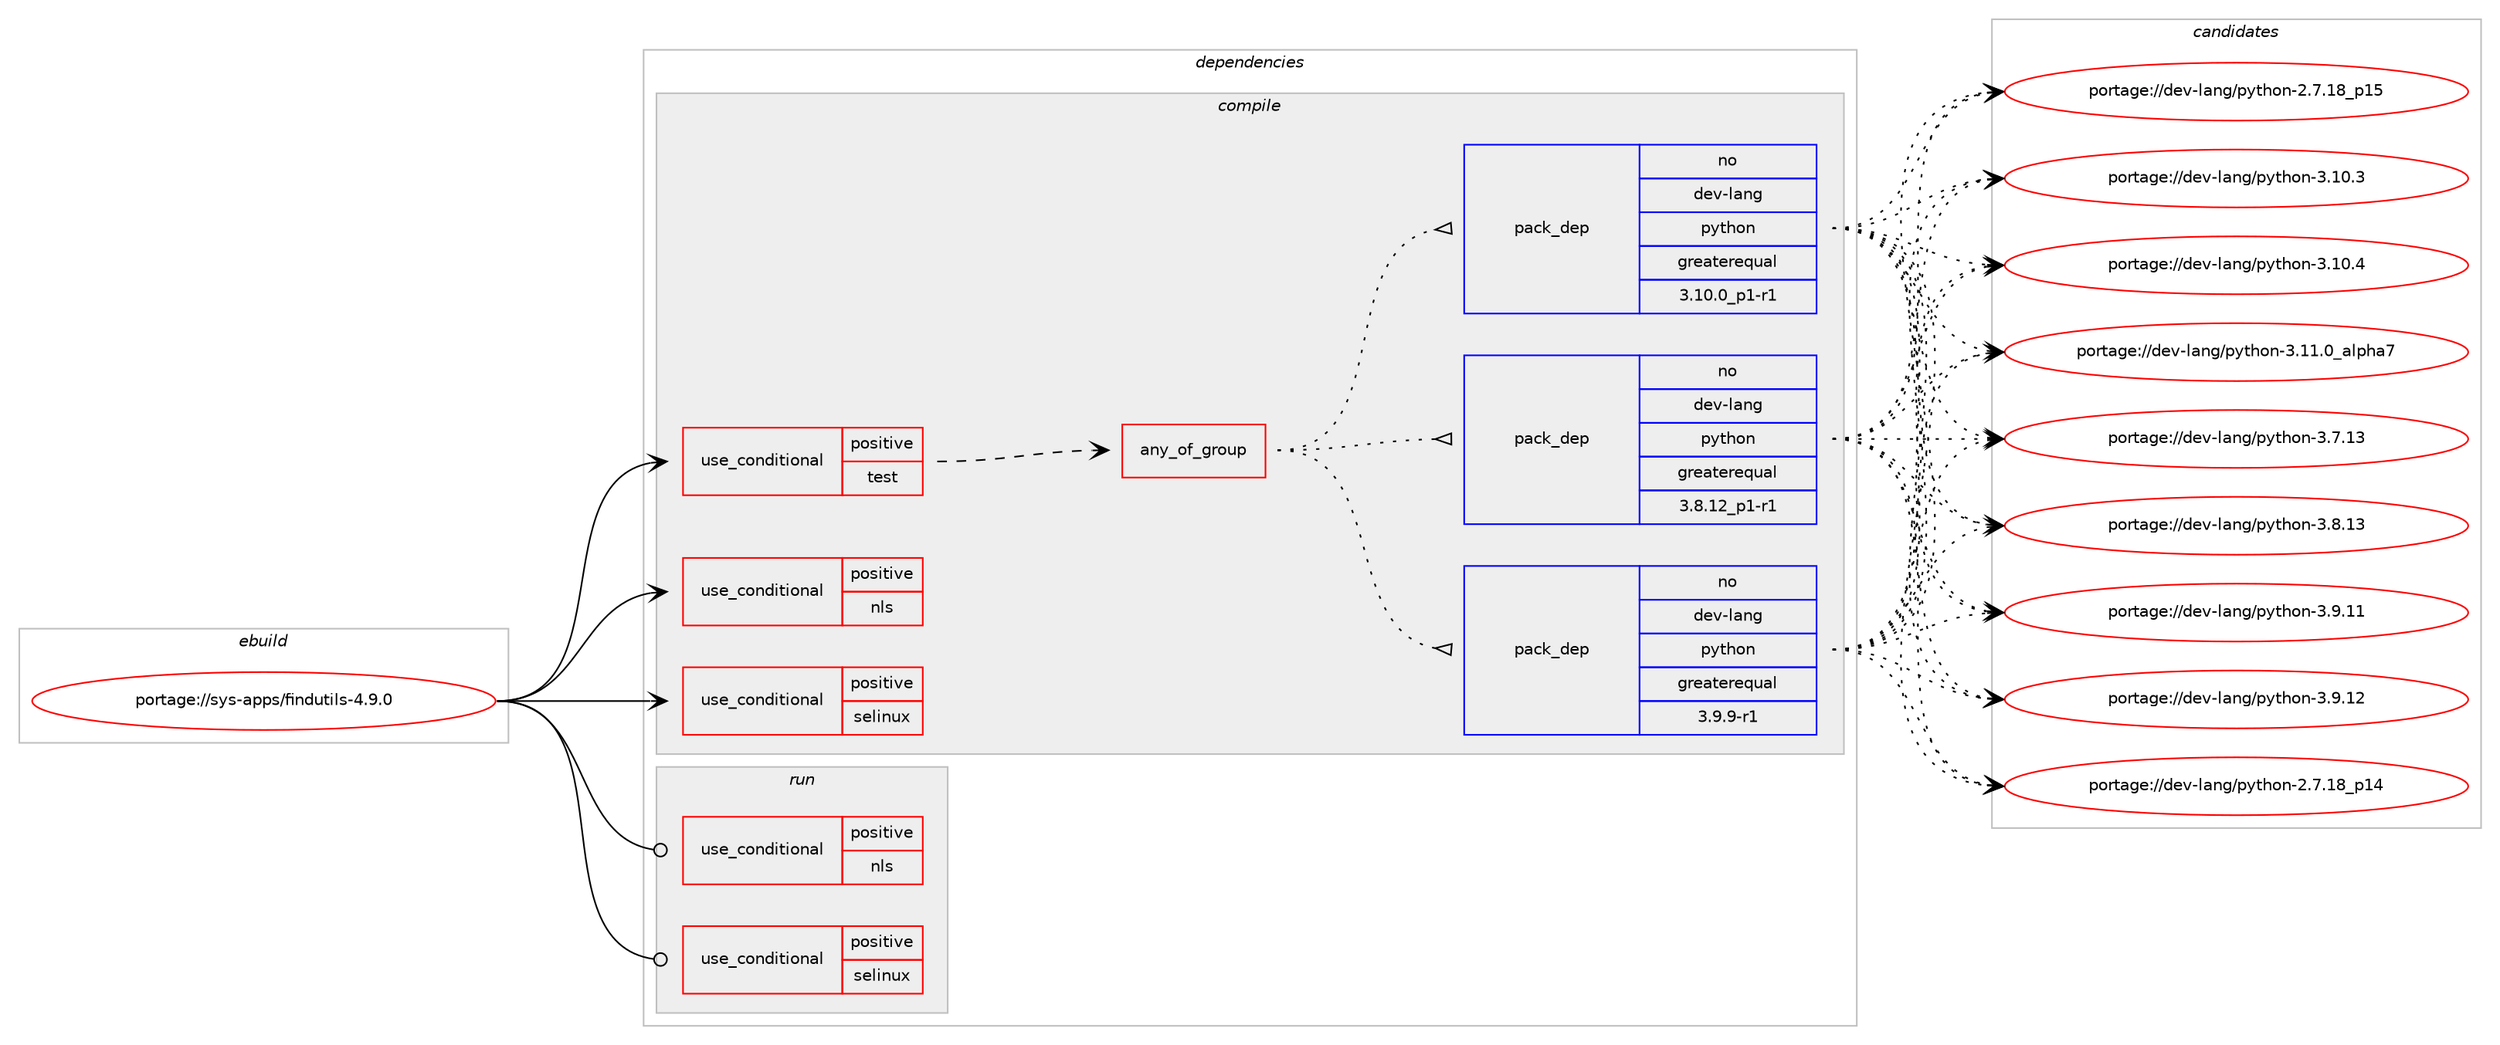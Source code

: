 digraph prolog {

# *************
# Graph options
# *************

newrank=true;
concentrate=true;
compound=true;
graph [rankdir=LR,fontname=Helvetica,fontsize=10,ranksep=1.5];#, ranksep=2.5, nodesep=0.2];
edge  [arrowhead=vee];
node  [fontname=Helvetica,fontsize=10];

# **********
# The ebuild
# **********

subgraph cluster_leftcol {
color=gray;
rank=same;
label=<<i>ebuild</i>>;
id [label="portage://sys-apps/findutils-4.9.0", color=red, width=4, href="../sys-apps/findutils-4.9.0.svg"];
}

# ****************
# The dependencies
# ****************

subgraph cluster_midcol {
color=gray;
label=<<i>dependencies</i>>;
subgraph cluster_compile {
fillcolor="#eeeeee";
style=filled;
label=<<i>compile</i>>;
subgraph cond274 {
dependency1353 [label=<<TABLE BORDER="0" CELLBORDER="1" CELLSPACING="0" CELLPADDING="4"><TR><TD ROWSPAN="3" CELLPADDING="10">use_conditional</TD></TR><TR><TD>positive</TD></TR><TR><TD>nls</TD></TR></TABLE>>, shape=none, color=red];
# *** BEGIN UNKNOWN DEPENDENCY TYPE (TODO) ***
# dependency1353 -> package_dependency(portage://sys-apps/findutils-4.9.0,install,no,virtual,libintl,none,[,,],[],[])
# *** END UNKNOWN DEPENDENCY TYPE (TODO) ***

}
id:e -> dependency1353:w [weight=20,style="solid",arrowhead="vee"];
subgraph cond275 {
dependency1354 [label=<<TABLE BORDER="0" CELLBORDER="1" CELLSPACING="0" CELLPADDING="4"><TR><TD ROWSPAN="3" CELLPADDING="10">use_conditional</TD></TR><TR><TD>positive</TD></TR><TR><TD>selinux</TD></TR></TABLE>>, shape=none, color=red];
# *** BEGIN UNKNOWN DEPENDENCY TYPE (TODO) ***
# dependency1354 -> package_dependency(portage://sys-apps/findutils-4.9.0,install,no,sys-libs,libselinux,none,[,,],[],[])
# *** END UNKNOWN DEPENDENCY TYPE (TODO) ***

}
id:e -> dependency1354:w [weight=20,style="solid",arrowhead="vee"];
subgraph cond276 {
dependency1355 [label=<<TABLE BORDER="0" CELLBORDER="1" CELLSPACING="0" CELLPADDING="4"><TR><TD ROWSPAN="3" CELLPADDING="10">use_conditional</TD></TR><TR><TD>positive</TD></TR><TR><TD>test</TD></TR></TABLE>>, shape=none, color=red];
subgraph any2 {
dependency1356 [label=<<TABLE BORDER="0" CELLBORDER="1" CELLSPACING="0" CELLPADDING="4"><TR><TD CELLPADDING="10">any_of_group</TD></TR></TABLE>>, shape=none, color=red];subgraph pack1079 {
dependency1357 [label=<<TABLE BORDER="0" CELLBORDER="1" CELLSPACING="0" CELLPADDING="4" WIDTH="220"><TR><TD ROWSPAN="6" CELLPADDING="30">pack_dep</TD></TR><TR><TD WIDTH="110">no</TD></TR><TR><TD>dev-lang</TD></TR><TR><TD>python</TD></TR><TR><TD>greaterequal</TD></TR><TR><TD>3.10.0_p1-r1</TD></TR></TABLE>>, shape=none, color=blue];
}
dependency1356:e -> dependency1357:w [weight=20,style="dotted",arrowhead="oinv"];
subgraph pack1080 {
dependency1358 [label=<<TABLE BORDER="0" CELLBORDER="1" CELLSPACING="0" CELLPADDING="4" WIDTH="220"><TR><TD ROWSPAN="6" CELLPADDING="30">pack_dep</TD></TR><TR><TD WIDTH="110">no</TD></TR><TR><TD>dev-lang</TD></TR><TR><TD>python</TD></TR><TR><TD>greaterequal</TD></TR><TR><TD>3.9.9-r1</TD></TR></TABLE>>, shape=none, color=blue];
}
dependency1356:e -> dependency1358:w [weight=20,style="dotted",arrowhead="oinv"];
subgraph pack1081 {
dependency1359 [label=<<TABLE BORDER="0" CELLBORDER="1" CELLSPACING="0" CELLPADDING="4" WIDTH="220"><TR><TD ROWSPAN="6" CELLPADDING="30">pack_dep</TD></TR><TR><TD WIDTH="110">no</TD></TR><TR><TD>dev-lang</TD></TR><TR><TD>python</TD></TR><TR><TD>greaterequal</TD></TR><TR><TD>3.8.12_p1-r1</TD></TR></TABLE>>, shape=none, color=blue];
}
dependency1356:e -> dependency1359:w [weight=20,style="dotted",arrowhead="oinv"];
}
dependency1355:e -> dependency1356:w [weight=20,style="dashed",arrowhead="vee"];
}
id:e -> dependency1355:w [weight=20,style="solid",arrowhead="vee"];
}
subgraph cluster_compileandrun {
fillcolor="#eeeeee";
style=filled;
label=<<i>compile and run</i>>;
}
subgraph cluster_run {
fillcolor="#eeeeee";
style=filled;
label=<<i>run</i>>;
subgraph cond277 {
dependency1360 [label=<<TABLE BORDER="0" CELLBORDER="1" CELLSPACING="0" CELLPADDING="4"><TR><TD ROWSPAN="3" CELLPADDING="10">use_conditional</TD></TR><TR><TD>positive</TD></TR><TR><TD>nls</TD></TR></TABLE>>, shape=none, color=red];
# *** BEGIN UNKNOWN DEPENDENCY TYPE (TODO) ***
# dependency1360 -> package_dependency(portage://sys-apps/findutils-4.9.0,run,no,virtual,libintl,none,[,,],[],[])
# *** END UNKNOWN DEPENDENCY TYPE (TODO) ***

}
id:e -> dependency1360:w [weight=20,style="solid",arrowhead="odot"];
subgraph cond278 {
dependency1361 [label=<<TABLE BORDER="0" CELLBORDER="1" CELLSPACING="0" CELLPADDING="4"><TR><TD ROWSPAN="3" CELLPADDING="10">use_conditional</TD></TR><TR><TD>positive</TD></TR><TR><TD>selinux</TD></TR></TABLE>>, shape=none, color=red];
# *** BEGIN UNKNOWN DEPENDENCY TYPE (TODO) ***
# dependency1361 -> package_dependency(portage://sys-apps/findutils-4.9.0,run,no,sys-libs,libselinux,none,[,,],[],[])
# *** END UNKNOWN DEPENDENCY TYPE (TODO) ***

}
id:e -> dependency1361:w [weight=20,style="solid",arrowhead="odot"];
}
}

# **************
# The candidates
# **************

subgraph cluster_choices {
rank=same;
color=gray;
label=<<i>candidates</i>>;

subgraph choice1079 {
color=black;
nodesep=1;
choice10010111845108971101034711212111610411111045504655464956951124952 [label="portage://dev-lang/python-2.7.18_p14", color=red, width=4,href="../dev-lang/python-2.7.18_p14.svg"];
choice10010111845108971101034711212111610411111045504655464956951124953 [label="portage://dev-lang/python-2.7.18_p15", color=red, width=4,href="../dev-lang/python-2.7.18_p15.svg"];
choice10010111845108971101034711212111610411111045514649484651 [label="portage://dev-lang/python-3.10.3", color=red, width=4,href="../dev-lang/python-3.10.3.svg"];
choice10010111845108971101034711212111610411111045514649484652 [label="portage://dev-lang/python-3.10.4", color=red, width=4,href="../dev-lang/python-3.10.4.svg"];
choice1001011184510897110103471121211161041111104551464949464895971081121049755 [label="portage://dev-lang/python-3.11.0_alpha7", color=red, width=4,href="../dev-lang/python-3.11.0_alpha7.svg"];
choice10010111845108971101034711212111610411111045514655464951 [label="portage://dev-lang/python-3.7.13", color=red, width=4,href="../dev-lang/python-3.7.13.svg"];
choice10010111845108971101034711212111610411111045514656464951 [label="portage://dev-lang/python-3.8.13", color=red, width=4,href="../dev-lang/python-3.8.13.svg"];
choice10010111845108971101034711212111610411111045514657464949 [label="portage://dev-lang/python-3.9.11", color=red, width=4,href="../dev-lang/python-3.9.11.svg"];
choice10010111845108971101034711212111610411111045514657464950 [label="portage://dev-lang/python-3.9.12", color=red, width=4,href="../dev-lang/python-3.9.12.svg"];
dependency1357:e -> choice10010111845108971101034711212111610411111045504655464956951124952:w [style=dotted,weight="100"];
dependency1357:e -> choice10010111845108971101034711212111610411111045504655464956951124953:w [style=dotted,weight="100"];
dependency1357:e -> choice10010111845108971101034711212111610411111045514649484651:w [style=dotted,weight="100"];
dependency1357:e -> choice10010111845108971101034711212111610411111045514649484652:w [style=dotted,weight="100"];
dependency1357:e -> choice1001011184510897110103471121211161041111104551464949464895971081121049755:w [style=dotted,weight="100"];
dependency1357:e -> choice10010111845108971101034711212111610411111045514655464951:w [style=dotted,weight="100"];
dependency1357:e -> choice10010111845108971101034711212111610411111045514656464951:w [style=dotted,weight="100"];
dependency1357:e -> choice10010111845108971101034711212111610411111045514657464949:w [style=dotted,weight="100"];
dependency1357:e -> choice10010111845108971101034711212111610411111045514657464950:w [style=dotted,weight="100"];
}
subgraph choice1080 {
color=black;
nodesep=1;
choice10010111845108971101034711212111610411111045504655464956951124952 [label="portage://dev-lang/python-2.7.18_p14", color=red, width=4,href="../dev-lang/python-2.7.18_p14.svg"];
choice10010111845108971101034711212111610411111045504655464956951124953 [label="portage://dev-lang/python-2.7.18_p15", color=red, width=4,href="../dev-lang/python-2.7.18_p15.svg"];
choice10010111845108971101034711212111610411111045514649484651 [label="portage://dev-lang/python-3.10.3", color=red, width=4,href="../dev-lang/python-3.10.3.svg"];
choice10010111845108971101034711212111610411111045514649484652 [label="portage://dev-lang/python-3.10.4", color=red, width=4,href="../dev-lang/python-3.10.4.svg"];
choice1001011184510897110103471121211161041111104551464949464895971081121049755 [label="portage://dev-lang/python-3.11.0_alpha7", color=red, width=4,href="../dev-lang/python-3.11.0_alpha7.svg"];
choice10010111845108971101034711212111610411111045514655464951 [label="portage://dev-lang/python-3.7.13", color=red, width=4,href="../dev-lang/python-3.7.13.svg"];
choice10010111845108971101034711212111610411111045514656464951 [label="portage://dev-lang/python-3.8.13", color=red, width=4,href="../dev-lang/python-3.8.13.svg"];
choice10010111845108971101034711212111610411111045514657464949 [label="portage://dev-lang/python-3.9.11", color=red, width=4,href="../dev-lang/python-3.9.11.svg"];
choice10010111845108971101034711212111610411111045514657464950 [label="portage://dev-lang/python-3.9.12", color=red, width=4,href="../dev-lang/python-3.9.12.svg"];
dependency1358:e -> choice10010111845108971101034711212111610411111045504655464956951124952:w [style=dotted,weight="100"];
dependency1358:e -> choice10010111845108971101034711212111610411111045504655464956951124953:w [style=dotted,weight="100"];
dependency1358:e -> choice10010111845108971101034711212111610411111045514649484651:w [style=dotted,weight="100"];
dependency1358:e -> choice10010111845108971101034711212111610411111045514649484652:w [style=dotted,weight="100"];
dependency1358:e -> choice1001011184510897110103471121211161041111104551464949464895971081121049755:w [style=dotted,weight="100"];
dependency1358:e -> choice10010111845108971101034711212111610411111045514655464951:w [style=dotted,weight="100"];
dependency1358:e -> choice10010111845108971101034711212111610411111045514656464951:w [style=dotted,weight="100"];
dependency1358:e -> choice10010111845108971101034711212111610411111045514657464949:w [style=dotted,weight="100"];
dependency1358:e -> choice10010111845108971101034711212111610411111045514657464950:w [style=dotted,weight="100"];
}
subgraph choice1081 {
color=black;
nodesep=1;
choice10010111845108971101034711212111610411111045504655464956951124952 [label="portage://dev-lang/python-2.7.18_p14", color=red, width=4,href="../dev-lang/python-2.7.18_p14.svg"];
choice10010111845108971101034711212111610411111045504655464956951124953 [label="portage://dev-lang/python-2.7.18_p15", color=red, width=4,href="../dev-lang/python-2.7.18_p15.svg"];
choice10010111845108971101034711212111610411111045514649484651 [label="portage://dev-lang/python-3.10.3", color=red, width=4,href="../dev-lang/python-3.10.3.svg"];
choice10010111845108971101034711212111610411111045514649484652 [label="portage://dev-lang/python-3.10.4", color=red, width=4,href="../dev-lang/python-3.10.4.svg"];
choice1001011184510897110103471121211161041111104551464949464895971081121049755 [label="portage://dev-lang/python-3.11.0_alpha7", color=red, width=4,href="../dev-lang/python-3.11.0_alpha7.svg"];
choice10010111845108971101034711212111610411111045514655464951 [label="portage://dev-lang/python-3.7.13", color=red, width=4,href="../dev-lang/python-3.7.13.svg"];
choice10010111845108971101034711212111610411111045514656464951 [label="portage://dev-lang/python-3.8.13", color=red, width=4,href="../dev-lang/python-3.8.13.svg"];
choice10010111845108971101034711212111610411111045514657464949 [label="portage://dev-lang/python-3.9.11", color=red, width=4,href="../dev-lang/python-3.9.11.svg"];
choice10010111845108971101034711212111610411111045514657464950 [label="portage://dev-lang/python-3.9.12", color=red, width=4,href="../dev-lang/python-3.9.12.svg"];
dependency1359:e -> choice10010111845108971101034711212111610411111045504655464956951124952:w [style=dotted,weight="100"];
dependency1359:e -> choice10010111845108971101034711212111610411111045504655464956951124953:w [style=dotted,weight="100"];
dependency1359:e -> choice10010111845108971101034711212111610411111045514649484651:w [style=dotted,weight="100"];
dependency1359:e -> choice10010111845108971101034711212111610411111045514649484652:w [style=dotted,weight="100"];
dependency1359:e -> choice1001011184510897110103471121211161041111104551464949464895971081121049755:w [style=dotted,weight="100"];
dependency1359:e -> choice10010111845108971101034711212111610411111045514655464951:w [style=dotted,weight="100"];
dependency1359:e -> choice10010111845108971101034711212111610411111045514656464951:w [style=dotted,weight="100"];
dependency1359:e -> choice10010111845108971101034711212111610411111045514657464949:w [style=dotted,weight="100"];
dependency1359:e -> choice10010111845108971101034711212111610411111045514657464950:w [style=dotted,weight="100"];
}
}

}
